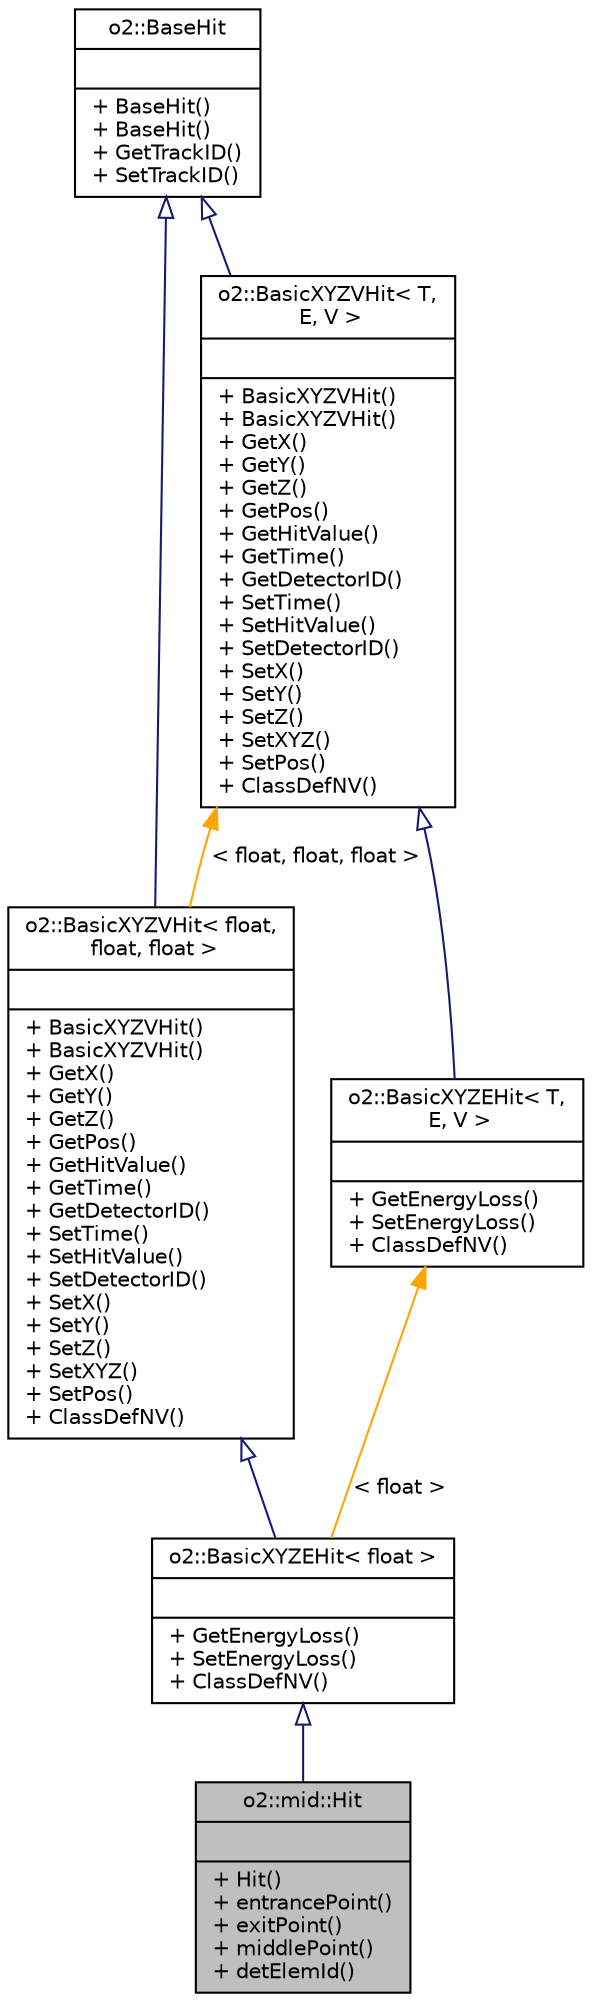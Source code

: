 digraph "o2::mid::Hit"
{
 // INTERACTIVE_SVG=YES
  bgcolor="transparent";
  edge [fontname="Helvetica",fontsize="10",labelfontname="Helvetica",labelfontsize="10"];
  node [fontname="Helvetica",fontsize="10",shape=record];
  Node1 [label="{o2::mid::Hit\n||+ Hit()\l+ entrancePoint()\l+ exitPoint()\l+ middlePoint()\l+ detElemId()\l}",height=0.2,width=0.4,color="black", fillcolor="grey75", style="filled", fontcolor="black"];
  Node2 -> Node1 [dir="back",color="midnightblue",fontsize="10",style="solid",arrowtail="onormal",fontname="Helvetica"];
  Node2 [label="{o2::BasicXYZEHit\< float \>\n||+ GetEnergyLoss()\l+ SetEnergyLoss()\l+ ClassDefNV()\l}",height=0.2,width=0.4,color="black",URL="$de/d90/classo2_1_1BasicXYZEHit.html"];
  Node3 -> Node2 [dir="back",color="midnightblue",fontsize="10",style="solid",arrowtail="onormal",fontname="Helvetica"];
  Node3 [label="{o2::BasicXYZVHit\< float,\l float, float \>\n||+ BasicXYZVHit()\l+ BasicXYZVHit()\l+ GetX()\l+ GetY()\l+ GetZ()\l+ GetPos()\l+ GetHitValue()\l+ GetTime()\l+ GetDetectorID()\l+ SetTime()\l+ SetHitValue()\l+ SetDetectorID()\l+ SetX()\l+ SetY()\l+ SetZ()\l+ SetXYZ()\l+ SetPos()\l+ ClassDefNV()\l}",height=0.2,width=0.4,color="black",URL="$d9/d95/classo2_1_1BasicXYZVHit.html"];
  Node4 -> Node3 [dir="back",color="midnightblue",fontsize="10",style="solid",arrowtail="onormal",fontname="Helvetica"];
  Node4 [label="{o2::BaseHit\n||+ BaseHit()\l+ BaseHit()\l+ GetTrackID()\l+ SetTrackID()\l}",height=0.2,width=0.4,color="black",URL="$db/dfe/classo2_1_1BaseHit.html"];
  Node5 -> Node3 [dir="back",color="orange",fontsize="10",style="solid",label=" \< float, float, float \>" ,fontname="Helvetica"];
  Node5 [label="{o2::BasicXYZVHit\< T,\l E, V \>\n||+ BasicXYZVHit()\l+ BasicXYZVHit()\l+ GetX()\l+ GetY()\l+ GetZ()\l+ GetPos()\l+ GetHitValue()\l+ GetTime()\l+ GetDetectorID()\l+ SetTime()\l+ SetHitValue()\l+ SetDetectorID()\l+ SetX()\l+ SetY()\l+ SetZ()\l+ SetXYZ()\l+ SetPos()\l+ ClassDefNV()\l}",height=0.2,width=0.4,color="black",URL="$d9/d95/classo2_1_1BasicXYZVHit.html"];
  Node4 -> Node5 [dir="back",color="midnightblue",fontsize="10",style="solid",arrowtail="onormal",fontname="Helvetica"];
  Node6 -> Node2 [dir="back",color="orange",fontsize="10",style="solid",label=" \< float \>" ,fontname="Helvetica"];
  Node6 [label="{o2::BasicXYZEHit\< T,\l E, V \>\n||+ GetEnergyLoss()\l+ SetEnergyLoss()\l+ ClassDefNV()\l}",height=0.2,width=0.4,color="black",URL="$de/d90/classo2_1_1BasicXYZEHit.html"];
  Node5 -> Node6 [dir="back",color="midnightblue",fontsize="10",style="solid",arrowtail="onormal",fontname="Helvetica"];
}
